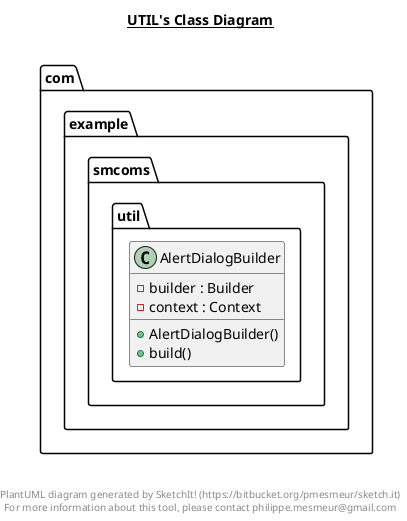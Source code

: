 @startuml

title __UTIL's Class Diagram__\n

  namespace com.example.smcoms {
    namespace util {
      class com.example.smcoms.util.AlertDialogBuilder {
          - builder : Builder
          - context : Context
          + AlertDialogBuilder()
          + build()
      }
    }
  }
  



right footer


PlantUML diagram generated by SketchIt! (https://bitbucket.org/pmesmeur/sketch.it)
For more information about this tool, please contact philippe.mesmeur@gmail.com
endfooter

@enduml
